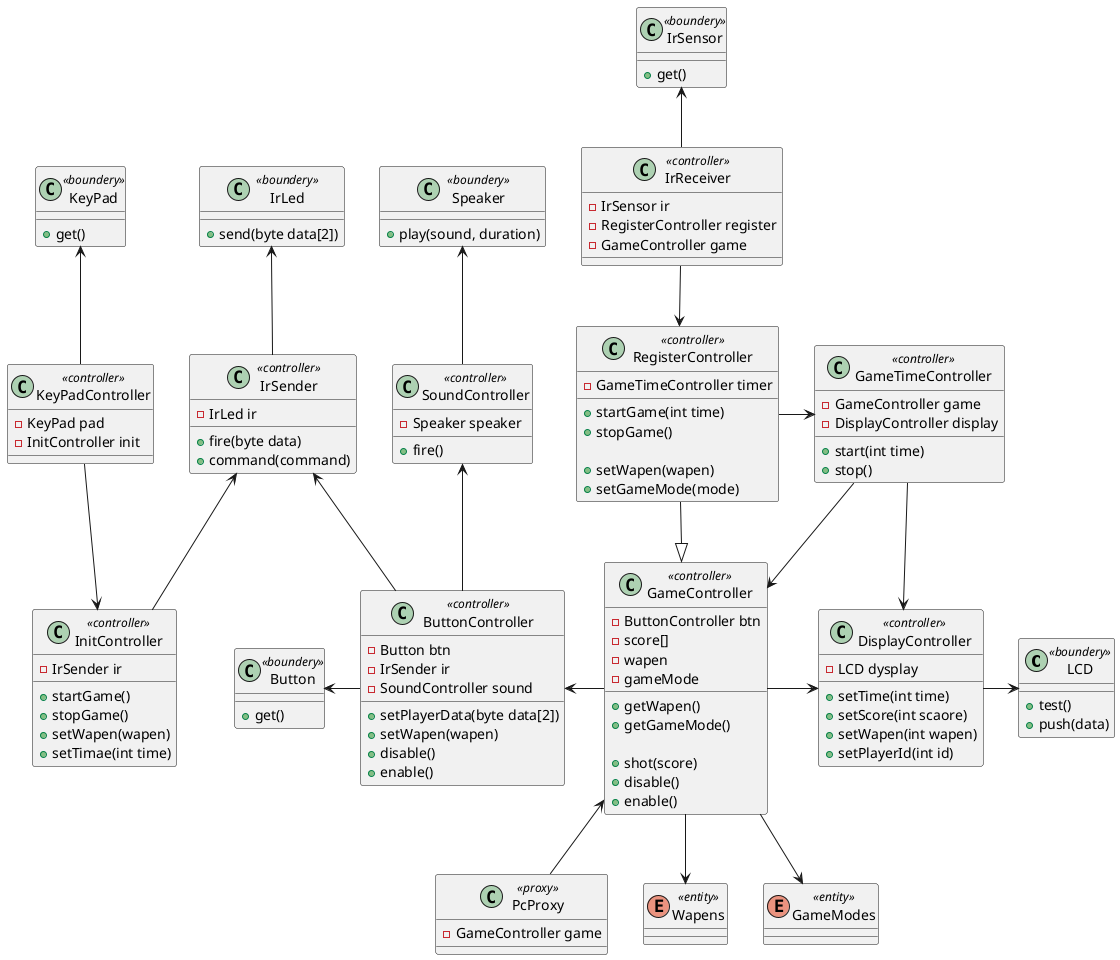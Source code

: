 @startuml

class LCD <<boundery>> {
    +test()
    +push(data)
}
class IrSensor <<boundery>> {
    +get()
}
class IrLed <<boundery>> {
    +send(byte data[2])
}
class Button <<boundery>> {
    +get()
}
class Speaker <<boundery>> {
    +play(sound, duration)
}
class KeyPad <<boundery>> {
    +get()
}

class DisplayController <<controller>> {
    -LCD dysplay
    +setTime(int time)
    +setScore(int scaore)
    +setWapen(int wapen)
    +setPlayerId(int id)
}
class IrReceiver <<controller>> {
    -IrSensor ir
    -RegisterController register
    -GameController game
}
class IrSender <<controller>> {
    -IrLed ir
    +fire(byte data)
    +command(command)
}
class ButtonController <<controller>> {
    -Button btn
    -IrSender ir
    -SoundController sound
    +setPlayerData(byte data[2])
    +setWapen(wapen)
    +disable()
    +enable()
}
class SoundController <<controller>> {
    -Speaker speaker
    +fire()
}
class KeyPadController <<controller>> {
    -KeyPad pad
    -InitController init
}

class PcProxy <<proxy>> {
    -GameController game
}

class GameController <<controller>> {
    -ButtonController btn
    -score[]
    -wapen
    -gameMode

    +getWapen()
    +getGameMode()

    +shot(score)
    +disable()
    +enable()
}
class GameTimeController <<controller>> {
    -GameController game
    -DisplayController display
    +start(int time)
    +stop()
}
class InitController <<controller>> {
    -IrSender ir
    +startGame()
    +stopGame()
    +setWapen(wapen)
    +setTimae(int time)
}
class RegisterController <<controller>> {
    -GameTimeController timer
    +startGame(int time)
    +stopGame()

    +setWapen(wapen)
    +setGameMode(mode)
}

enum Wapens <<entity>>
enum GameModes <<entity>>

DisplayController -> LCD
IrSensor <-- IrReceiver
IrLed <-- IrSender
Button <- ButtonController
Speaker <-- SoundController
KeyPad <-- KeyPadController

IrReceiver --> RegisterController
RegisterController --|> GameController

RegisterController -> GameTimeController
GameTimeController --> GameController
GameTimeController --> DisplayController
GameController -> DisplayController
'InitController --> GameController

IrSender <-- ButtonController
IrSender <-- InitController
KeyPadController --> InitController

ButtonController <- GameController
SoundController <-- ButtonController

GameController --> Wapens
GameController --> GameModes
GameController <-- PcProxy

@enduml
